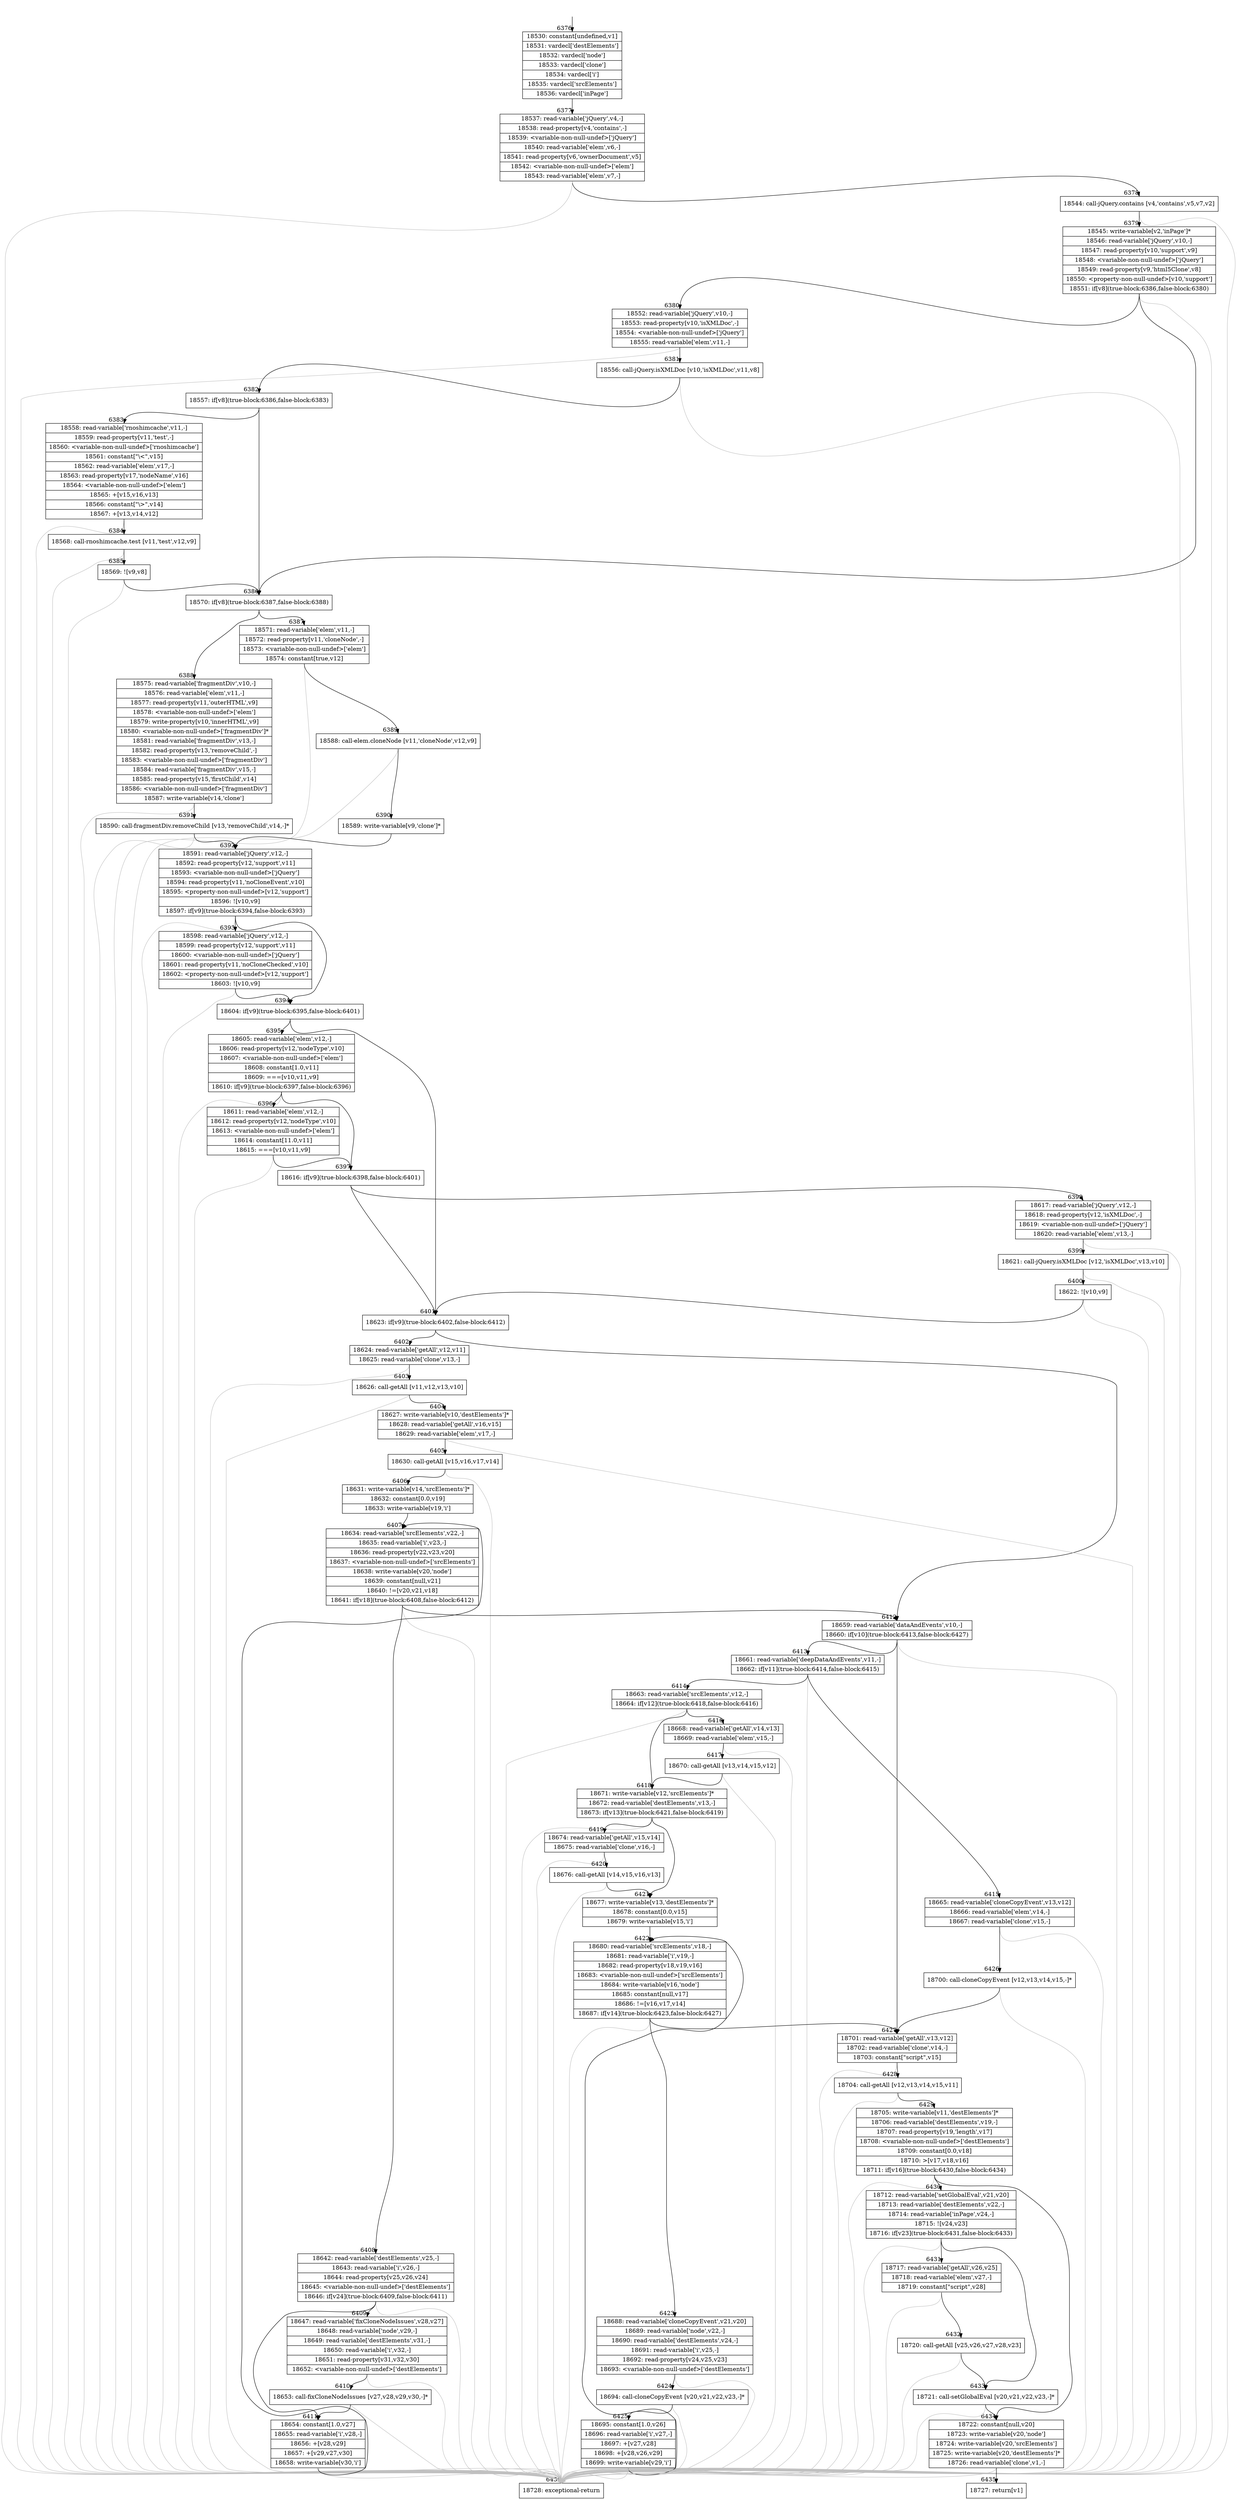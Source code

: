 digraph {
rankdir="TD"
BB_entry414[shape=none,label=""];
BB_entry414 -> BB6376 [tailport=s, headport=n, headlabel="    6376"]
BB6376 [shape=record label="{18530: constant[undefined,v1]|18531: vardecl['destElements']|18532: vardecl['node']|18533: vardecl['clone']|18534: vardecl['i']|18535: vardecl['srcElements']|18536: vardecl['inPage']}" ] 
BB6376 -> BB6377 [tailport=s, headport=n, headlabel="      6377"]
BB6377 [shape=record label="{18537: read-variable['jQuery',v4,-]|18538: read-property[v4,'contains',-]|18539: \<variable-non-null-undef\>['jQuery']|18540: read-variable['elem',v6,-]|18541: read-property[v6,'ownerDocument',v5]|18542: \<variable-non-null-undef\>['elem']|18543: read-variable['elem',v7,-]}" ] 
BB6377 -> BB6378 [tailport=s, headport=n, headlabel="      6378"]
BB6377 -> BB6436 [tailport=s, headport=n, color=gray, headlabel="      6436"]
BB6378 [shape=record label="{18544: call-jQuery.contains [v4,'contains',v5,v7,v2]}" ] 
BB6378 -> BB6379 [tailport=s, headport=n, headlabel="      6379"]
BB6378 -> BB6436 [tailport=s, headport=n, color=gray]
BB6379 [shape=record label="{18545: write-variable[v2,'inPage']*|18546: read-variable['jQuery',v10,-]|18547: read-property[v10,'support',v9]|18548: \<variable-non-null-undef\>['jQuery']|18549: read-property[v9,'html5Clone',v8]|18550: \<property-non-null-undef\>[v10,'support']|18551: if[v8](true-block:6386,false-block:6380)}" ] 
BB6379 -> BB6386 [tailport=s, headport=n, headlabel="      6386"]
BB6379 -> BB6380 [tailport=s, headport=n, headlabel="      6380"]
BB6379 -> BB6436 [tailport=s, headport=n, color=gray]
BB6380 [shape=record label="{18552: read-variable['jQuery',v10,-]|18553: read-property[v10,'isXMLDoc',-]|18554: \<variable-non-null-undef\>['jQuery']|18555: read-variable['elem',v11,-]}" ] 
BB6380 -> BB6381 [tailport=s, headport=n, headlabel="      6381"]
BB6380 -> BB6436 [tailport=s, headport=n, color=gray]
BB6381 [shape=record label="{18556: call-jQuery.isXMLDoc [v10,'isXMLDoc',v11,v8]}" ] 
BB6381 -> BB6382 [tailport=s, headport=n, headlabel="      6382"]
BB6381 -> BB6436 [tailport=s, headport=n, color=gray]
BB6382 [shape=record label="{18557: if[v8](true-block:6386,false-block:6383)}" ] 
BB6382 -> BB6386 [tailport=s, headport=n]
BB6382 -> BB6383 [tailport=s, headport=n, headlabel="      6383"]
BB6383 [shape=record label="{18558: read-variable['rnoshimcache',v11,-]|18559: read-property[v11,'test',-]|18560: \<variable-non-null-undef\>['rnoshimcache']|18561: constant[\"\\\<\",v15]|18562: read-variable['elem',v17,-]|18563: read-property[v17,'nodeName',v16]|18564: \<variable-non-null-undef\>['elem']|18565: +[v15,v16,v13]|18566: constant[\"\\\>\",v14]|18567: +[v13,v14,v12]}" ] 
BB6383 -> BB6384 [tailport=s, headport=n, headlabel="      6384"]
BB6383 -> BB6436 [tailport=s, headport=n, color=gray]
BB6384 [shape=record label="{18568: call-rnoshimcache.test [v11,'test',v12,v9]}" ] 
BB6384 -> BB6385 [tailport=s, headport=n, headlabel="      6385"]
BB6384 -> BB6436 [tailport=s, headport=n, color=gray]
BB6385 [shape=record label="{18569: ![v9,v8]}" ] 
BB6385 -> BB6386 [tailport=s, headport=n]
BB6385 -> BB6436 [tailport=s, headport=n, color=gray]
BB6386 [shape=record label="{18570: if[v8](true-block:6387,false-block:6388)}" ] 
BB6386 -> BB6387 [tailport=s, headport=n, headlabel="      6387"]
BB6386 -> BB6388 [tailport=s, headport=n, headlabel="      6388"]
BB6387 [shape=record label="{18571: read-variable['elem',v11,-]|18572: read-property[v11,'cloneNode',-]|18573: \<variable-non-null-undef\>['elem']|18574: constant[true,v12]}" ] 
BB6387 -> BB6389 [tailport=s, headport=n, headlabel="      6389"]
BB6387 -> BB6436 [tailport=s, headport=n, color=gray]
BB6388 [shape=record label="{18575: read-variable['fragmentDiv',v10,-]|18576: read-variable['elem',v11,-]|18577: read-property[v11,'outerHTML',v9]|18578: \<variable-non-null-undef\>['elem']|18579: write-property[v10,'innerHTML',v9]|18580: \<variable-non-null-undef\>['fragmentDiv']*|18581: read-variable['fragmentDiv',v13,-]|18582: read-property[v13,'removeChild',-]|18583: \<variable-non-null-undef\>['fragmentDiv']|18584: read-variable['fragmentDiv',v15,-]|18585: read-property[v15,'firstChild',v14]|18586: \<variable-non-null-undef\>['fragmentDiv']|18587: write-variable[v14,'clone']}" ] 
BB6388 -> BB6391 [tailport=s, headport=n, headlabel="      6391"]
BB6388 -> BB6436 [tailport=s, headport=n, color=gray]
BB6389 [shape=record label="{18588: call-elem.cloneNode [v11,'cloneNode',v12,v9]}" ] 
BB6389 -> BB6390 [tailport=s, headport=n, headlabel="      6390"]
BB6389 -> BB6436 [tailport=s, headport=n, color=gray]
BB6390 [shape=record label="{18589: write-variable[v9,'clone']*}" ] 
BB6390 -> BB6392 [tailport=s, headport=n, headlabel="      6392"]
BB6391 [shape=record label="{18590: call-fragmentDiv.removeChild [v13,'removeChild',v14,-]*}" ] 
BB6391 -> BB6392 [tailport=s, headport=n]
BB6391 -> BB6436 [tailport=s, headport=n, color=gray]
BB6392 [shape=record label="{18591: read-variable['jQuery',v12,-]|18592: read-property[v12,'support',v11]|18593: \<variable-non-null-undef\>['jQuery']|18594: read-property[v11,'noCloneEvent',v10]|18595: \<property-non-null-undef\>[v12,'support']|18596: ![v10,v9]|18597: if[v9](true-block:6394,false-block:6393)}" ] 
BB6392 -> BB6394 [tailport=s, headport=n, headlabel="      6394"]
BB6392 -> BB6393 [tailport=s, headport=n, headlabel="      6393"]
BB6392 -> BB6436 [tailport=s, headport=n, color=gray]
BB6393 [shape=record label="{18598: read-variable['jQuery',v12,-]|18599: read-property[v12,'support',v11]|18600: \<variable-non-null-undef\>['jQuery']|18601: read-property[v11,'noCloneChecked',v10]|18602: \<property-non-null-undef\>[v12,'support']|18603: ![v10,v9]}" ] 
BB6393 -> BB6394 [tailport=s, headport=n]
BB6393 -> BB6436 [tailport=s, headport=n, color=gray]
BB6394 [shape=record label="{18604: if[v9](true-block:6395,false-block:6401)}" ] 
BB6394 -> BB6401 [tailport=s, headport=n, headlabel="      6401"]
BB6394 -> BB6395 [tailport=s, headport=n, headlabel="      6395"]
BB6395 [shape=record label="{18605: read-variable['elem',v12,-]|18606: read-property[v12,'nodeType',v10]|18607: \<variable-non-null-undef\>['elem']|18608: constant[1.0,v11]|18609: ===[v10,v11,v9]|18610: if[v9](true-block:6397,false-block:6396)}" ] 
BB6395 -> BB6397 [tailport=s, headport=n, headlabel="      6397"]
BB6395 -> BB6396 [tailport=s, headport=n, headlabel="      6396"]
BB6395 -> BB6436 [tailport=s, headport=n, color=gray]
BB6396 [shape=record label="{18611: read-variable['elem',v12,-]|18612: read-property[v12,'nodeType',v10]|18613: \<variable-non-null-undef\>['elem']|18614: constant[11.0,v11]|18615: ===[v10,v11,v9]}" ] 
BB6396 -> BB6397 [tailport=s, headport=n]
BB6396 -> BB6436 [tailport=s, headport=n, color=gray]
BB6397 [shape=record label="{18616: if[v9](true-block:6398,false-block:6401)}" ] 
BB6397 -> BB6401 [tailport=s, headport=n]
BB6397 -> BB6398 [tailport=s, headport=n, headlabel="      6398"]
BB6398 [shape=record label="{18617: read-variable['jQuery',v12,-]|18618: read-property[v12,'isXMLDoc',-]|18619: \<variable-non-null-undef\>['jQuery']|18620: read-variable['elem',v13,-]}" ] 
BB6398 -> BB6399 [tailport=s, headport=n, headlabel="      6399"]
BB6398 -> BB6436 [tailport=s, headport=n, color=gray]
BB6399 [shape=record label="{18621: call-jQuery.isXMLDoc [v12,'isXMLDoc',v13,v10]}" ] 
BB6399 -> BB6400 [tailport=s, headport=n, headlabel="      6400"]
BB6399 -> BB6436 [tailport=s, headport=n, color=gray]
BB6400 [shape=record label="{18622: ![v10,v9]}" ] 
BB6400 -> BB6401 [tailport=s, headport=n]
BB6400 -> BB6436 [tailport=s, headport=n, color=gray]
BB6401 [shape=record label="{18623: if[v9](true-block:6402,false-block:6412)}" ] 
BB6401 -> BB6402 [tailport=s, headport=n, headlabel="      6402"]
BB6401 -> BB6412 [tailport=s, headport=n, headlabel="      6412"]
BB6402 [shape=record label="{18624: read-variable['getAll',v12,v11]|18625: read-variable['clone',v13,-]}" ] 
BB6402 -> BB6403 [tailport=s, headport=n, headlabel="      6403"]
BB6402 -> BB6436 [tailport=s, headport=n, color=gray]
BB6403 [shape=record label="{18626: call-getAll [v11,v12,v13,v10]}" ] 
BB6403 -> BB6404 [tailport=s, headport=n, headlabel="      6404"]
BB6403 -> BB6436 [tailport=s, headport=n, color=gray]
BB6404 [shape=record label="{18627: write-variable[v10,'destElements']*|18628: read-variable['getAll',v16,v15]|18629: read-variable['elem',v17,-]}" ] 
BB6404 -> BB6405 [tailport=s, headport=n, headlabel="      6405"]
BB6404 -> BB6436 [tailport=s, headport=n, color=gray]
BB6405 [shape=record label="{18630: call-getAll [v15,v16,v17,v14]}" ] 
BB6405 -> BB6406 [tailport=s, headport=n, headlabel="      6406"]
BB6405 -> BB6436 [tailport=s, headport=n, color=gray]
BB6406 [shape=record label="{18631: write-variable[v14,'srcElements']*|18632: constant[0.0,v19]|18633: write-variable[v19,'i']}" ] 
BB6406 -> BB6407 [tailport=s, headport=n, headlabel="      6407"]
BB6407 [shape=record label="{18634: read-variable['srcElements',v22,-]|18635: read-variable['i',v23,-]|18636: read-property[v22,v23,v20]|18637: \<variable-non-null-undef\>['srcElements']|18638: write-variable[v20,'node']|18639: constant[null,v21]|18640: !=[v20,v21,v18]|18641: if[v18](true-block:6408,false-block:6412)}" ] 
BB6407 -> BB6408 [tailport=s, headport=n, headlabel="      6408"]
BB6407 -> BB6412 [tailport=s, headport=n]
BB6407 -> BB6436 [tailport=s, headport=n, color=gray]
BB6408 [shape=record label="{18642: read-variable['destElements',v25,-]|18643: read-variable['i',v26,-]|18644: read-property[v25,v26,v24]|18645: \<variable-non-null-undef\>['destElements']|18646: if[v24](true-block:6409,false-block:6411)}" ] 
BB6408 -> BB6409 [tailport=s, headport=n, headlabel="      6409"]
BB6408 -> BB6411 [tailport=s, headport=n, headlabel="      6411"]
BB6408 -> BB6436 [tailport=s, headport=n, color=gray]
BB6409 [shape=record label="{18647: read-variable['fixCloneNodeIssues',v28,v27]|18648: read-variable['node',v29,-]|18649: read-variable['destElements',v31,-]|18650: read-variable['i',v32,-]|18651: read-property[v31,v32,v30]|18652: \<variable-non-null-undef\>['destElements']}" ] 
BB6409 -> BB6410 [tailport=s, headport=n, headlabel="      6410"]
BB6409 -> BB6436 [tailport=s, headport=n, color=gray]
BB6410 [shape=record label="{18653: call-fixCloneNodeIssues [v27,v28,v29,v30,-]*}" ] 
BB6410 -> BB6411 [tailport=s, headport=n]
BB6410 -> BB6436 [tailport=s, headport=n, color=gray]
BB6411 [shape=record label="{18654: constant[1.0,v27]|18655: read-variable['i',v28,-]|18656: +[v28,v29]|18657: +[v29,v27,v30]|18658: write-variable[v30,'i']}" ] 
BB6411 -> BB6407 [tailport=s, headport=n]
BB6411 -> BB6436 [tailport=s, headport=n, color=gray]
BB6412 [shape=record label="{18659: read-variable['dataAndEvents',v10,-]|18660: if[v10](true-block:6413,false-block:6427)}" ] 
BB6412 -> BB6413 [tailport=s, headport=n, headlabel="      6413"]
BB6412 -> BB6427 [tailport=s, headport=n, headlabel="      6427"]
BB6412 -> BB6436 [tailport=s, headport=n, color=gray]
BB6413 [shape=record label="{18661: read-variable['deepDataAndEvents',v11,-]|18662: if[v11](true-block:6414,false-block:6415)}" ] 
BB6413 -> BB6414 [tailport=s, headport=n, headlabel="      6414"]
BB6413 -> BB6415 [tailport=s, headport=n, headlabel="      6415"]
BB6413 -> BB6436 [tailport=s, headport=n, color=gray]
BB6414 [shape=record label="{18663: read-variable['srcElements',v12,-]|18664: if[v12](true-block:6418,false-block:6416)}" ] 
BB6414 -> BB6418 [tailport=s, headport=n, headlabel="      6418"]
BB6414 -> BB6416 [tailport=s, headport=n, headlabel="      6416"]
BB6414 -> BB6436 [tailport=s, headport=n, color=gray]
BB6415 [shape=record label="{18665: read-variable['cloneCopyEvent',v13,v12]|18666: read-variable['elem',v14,-]|18667: read-variable['clone',v15,-]}" ] 
BB6415 -> BB6426 [tailport=s, headport=n, headlabel="      6426"]
BB6415 -> BB6436 [tailport=s, headport=n, color=gray]
BB6416 [shape=record label="{18668: read-variable['getAll',v14,v13]|18669: read-variable['elem',v15,-]}" ] 
BB6416 -> BB6417 [tailport=s, headport=n, headlabel="      6417"]
BB6416 -> BB6436 [tailport=s, headport=n, color=gray]
BB6417 [shape=record label="{18670: call-getAll [v13,v14,v15,v12]}" ] 
BB6417 -> BB6418 [tailport=s, headport=n]
BB6417 -> BB6436 [tailport=s, headport=n, color=gray]
BB6418 [shape=record label="{18671: write-variable[v12,'srcElements']*|18672: read-variable['destElements',v13,-]|18673: if[v13](true-block:6421,false-block:6419)}" ] 
BB6418 -> BB6421 [tailport=s, headport=n, headlabel="      6421"]
BB6418 -> BB6419 [tailport=s, headport=n, headlabel="      6419"]
BB6418 -> BB6436 [tailport=s, headport=n, color=gray]
BB6419 [shape=record label="{18674: read-variable['getAll',v15,v14]|18675: read-variable['clone',v16,-]}" ] 
BB6419 -> BB6420 [tailport=s, headport=n, headlabel="      6420"]
BB6419 -> BB6436 [tailport=s, headport=n, color=gray]
BB6420 [shape=record label="{18676: call-getAll [v14,v15,v16,v13]}" ] 
BB6420 -> BB6421 [tailport=s, headport=n]
BB6420 -> BB6436 [tailport=s, headport=n, color=gray]
BB6421 [shape=record label="{18677: write-variable[v13,'destElements']*|18678: constant[0.0,v15]|18679: write-variable[v15,'i']}" ] 
BB6421 -> BB6422 [tailport=s, headport=n, headlabel="      6422"]
BB6422 [shape=record label="{18680: read-variable['srcElements',v18,-]|18681: read-variable['i',v19,-]|18682: read-property[v18,v19,v16]|18683: \<variable-non-null-undef\>['srcElements']|18684: write-variable[v16,'node']|18685: constant[null,v17]|18686: !=[v16,v17,v14]|18687: if[v14](true-block:6423,false-block:6427)}" ] 
BB6422 -> BB6423 [tailport=s, headport=n, headlabel="      6423"]
BB6422 -> BB6427 [tailport=s, headport=n]
BB6422 -> BB6436 [tailport=s, headport=n, color=gray]
BB6423 [shape=record label="{18688: read-variable['cloneCopyEvent',v21,v20]|18689: read-variable['node',v22,-]|18690: read-variable['destElements',v24,-]|18691: read-variable['i',v25,-]|18692: read-property[v24,v25,v23]|18693: \<variable-non-null-undef\>['destElements']}" ] 
BB6423 -> BB6424 [tailport=s, headport=n, headlabel="      6424"]
BB6423 -> BB6436 [tailport=s, headport=n, color=gray]
BB6424 [shape=record label="{18694: call-cloneCopyEvent [v20,v21,v22,v23,-]*}" ] 
BB6424 -> BB6425 [tailport=s, headport=n, headlabel="      6425"]
BB6424 -> BB6436 [tailport=s, headport=n, color=gray]
BB6425 [shape=record label="{18695: constant[1.0,v26]|18696: read-variable['i',v27,-]|18697: +[v27,v28]|18698: +[v28,v26,v29]|18699: write-variable[v29,'i']}" ] 
BB6425 -> BB6422 [tailport=s, headport=n]
BB6425 -> BB6436 [tailport=s, headport=n, color=gray]
BB6426 [shape=record label="{18700: call-cloneCopyEvent [v12,v13,v14,v15,-]*}" ] 
BB6426 -> BB6427 [tailport=s, headport=n]
BB6426 -> BB6436 [tailport=s, headport=n, color=gray]
BB6427 [shape=record label="{18701: read-variable['getAll',v13,v12]|18702: read-variable['clone',v14,-]|18703: constant[\"script\",v15]}" ] 
BB6427 -> BB6428 [tailport=s, headport=n, headlabel="      6428"]
BB6427 -> BB6436 [tailport=s, headport=n, color=gray]
BB6428 [shape=record label="{18704: call-getAll [v12,v13,v14,v15,v11]}" ] 
BB6428 -> BB6429 [tailport=s, headport=n, headlabel="      6429"]
BB6428 -> BB6436 [tailport=s, headport=n, color=gray]
BB6429 [shape=record label="{18705: write-variable[v11,'destElements']*|18706: read-variable['destElements',v19,-]|18707: read-property[v19,'length',v17]|18708: \<variable-non-null-undef\>['destElements']|18709: constant[0.0,v18]|18710: \>[v17,v18,v16]|18711: if[v16](true-block:6430,false-block:6434)}" ] 
BB6429 -> BB6430 [tailport=s, headport=n, headlabel="      6430"]
BB6429 -> BB6434 [tailport=s, headport=n, headlabel="      6434"]
BB6429 -> BB6436 [tailport=s, headport=n, color=gray]
BB6430 [shape=record label="{18712: read-variable['setGlobalEval',v21,v20]|18713: read-variable['destElements',v22,-]|18714: read-variable['inPage',v24,-]|18715: ![v24,v23]|18716: if[v23](true-block:6431,false-block:6433)}" ] 
BB6430 -> BB6433 [tailport=s, headport=n, headlabel="      6433"]
BB6430 -> BB6431 [tailport=s, headport=n, headlabel="      6431"]
BB6430 -> BB6436 [tailport=s, headport=n, color=gray]
BB6431 [shape=record label="{18717: read-variable['getAll',v26,v25]|18718: read-variable['elem',v27,-]|18719: constant[\"script\",v28]}" ] 
BB6431 -> BB6432 [tailport=s, headport=n, headlabel="      6432"]
BB6431 -> BB6436 [tailport=s, headport=n, color=gray]
BB6432 [shape=record label="{18720: call-getAll [v25,v26,v27,v28,v23]}" ] 
BB6432 -> BB6433 [tailport=s, headport=n]
BB6432 -> BB6436 [tailport=s, headport=n, color=gray]
BB6433 [shape=record label="{18721: call-setGlobalEval [v20,v21,v22,v23,-]*}" ] 
BB6433 -> BB6434 [tailport=s, headport=n]
BB6433 -> BB6436 [tailport=s, headport=n, color=gray]
BB6434 [shape=record label="{18722: constant[null,v20]|18723: write-variable[v20,'node']|18724: write-variable[v20,'srcElements']|18725: write-variable[v20,'destElements']*|18726: read-variable['clone',v1,-]}" ] 
BB6434 -> BB6435 [tailport=s, headport=n, headlabel="      6435"]
BB6434 -> BB6436 [tailport=s, headport=n, color=gray]
BB6435 [shape=record label="{18727: return[v1]}" ] 
BB6436 [shape=record label="{18728: exceptional-return}" ] 
//#$~ 6434
}
